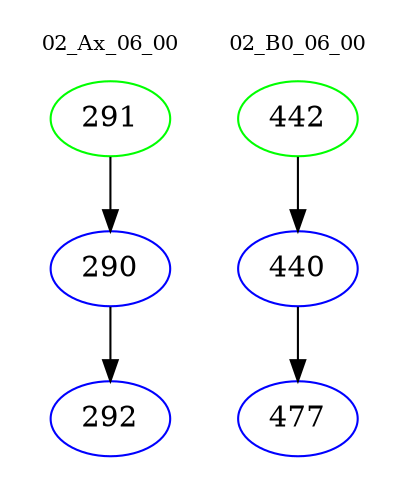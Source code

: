 digraph{
subgraph cluster_0 {
color = white
label = "02_Ax_06_00";
fontsize=10;
T0_291 [label="291", color="green"]
T0_291 -> T0_290 [color="black"]
T0_290 [label="290", color="blue"]
T0_290 -> T0_292 [color="black"]
T0_292 [label="292", color="blue"]
}
subgraph cluster_1 {
color = white
label = "02_B0_06_00";
fontsize=10;
T1_442 [label="442", color="green"]
T1_442 -> T1_440 [color="black"]
T1_440 [label="440", color="blue"]
T1_440 -> T1_477 [color="black"]
T1_477 [label="477", color="blue"]
}
}
